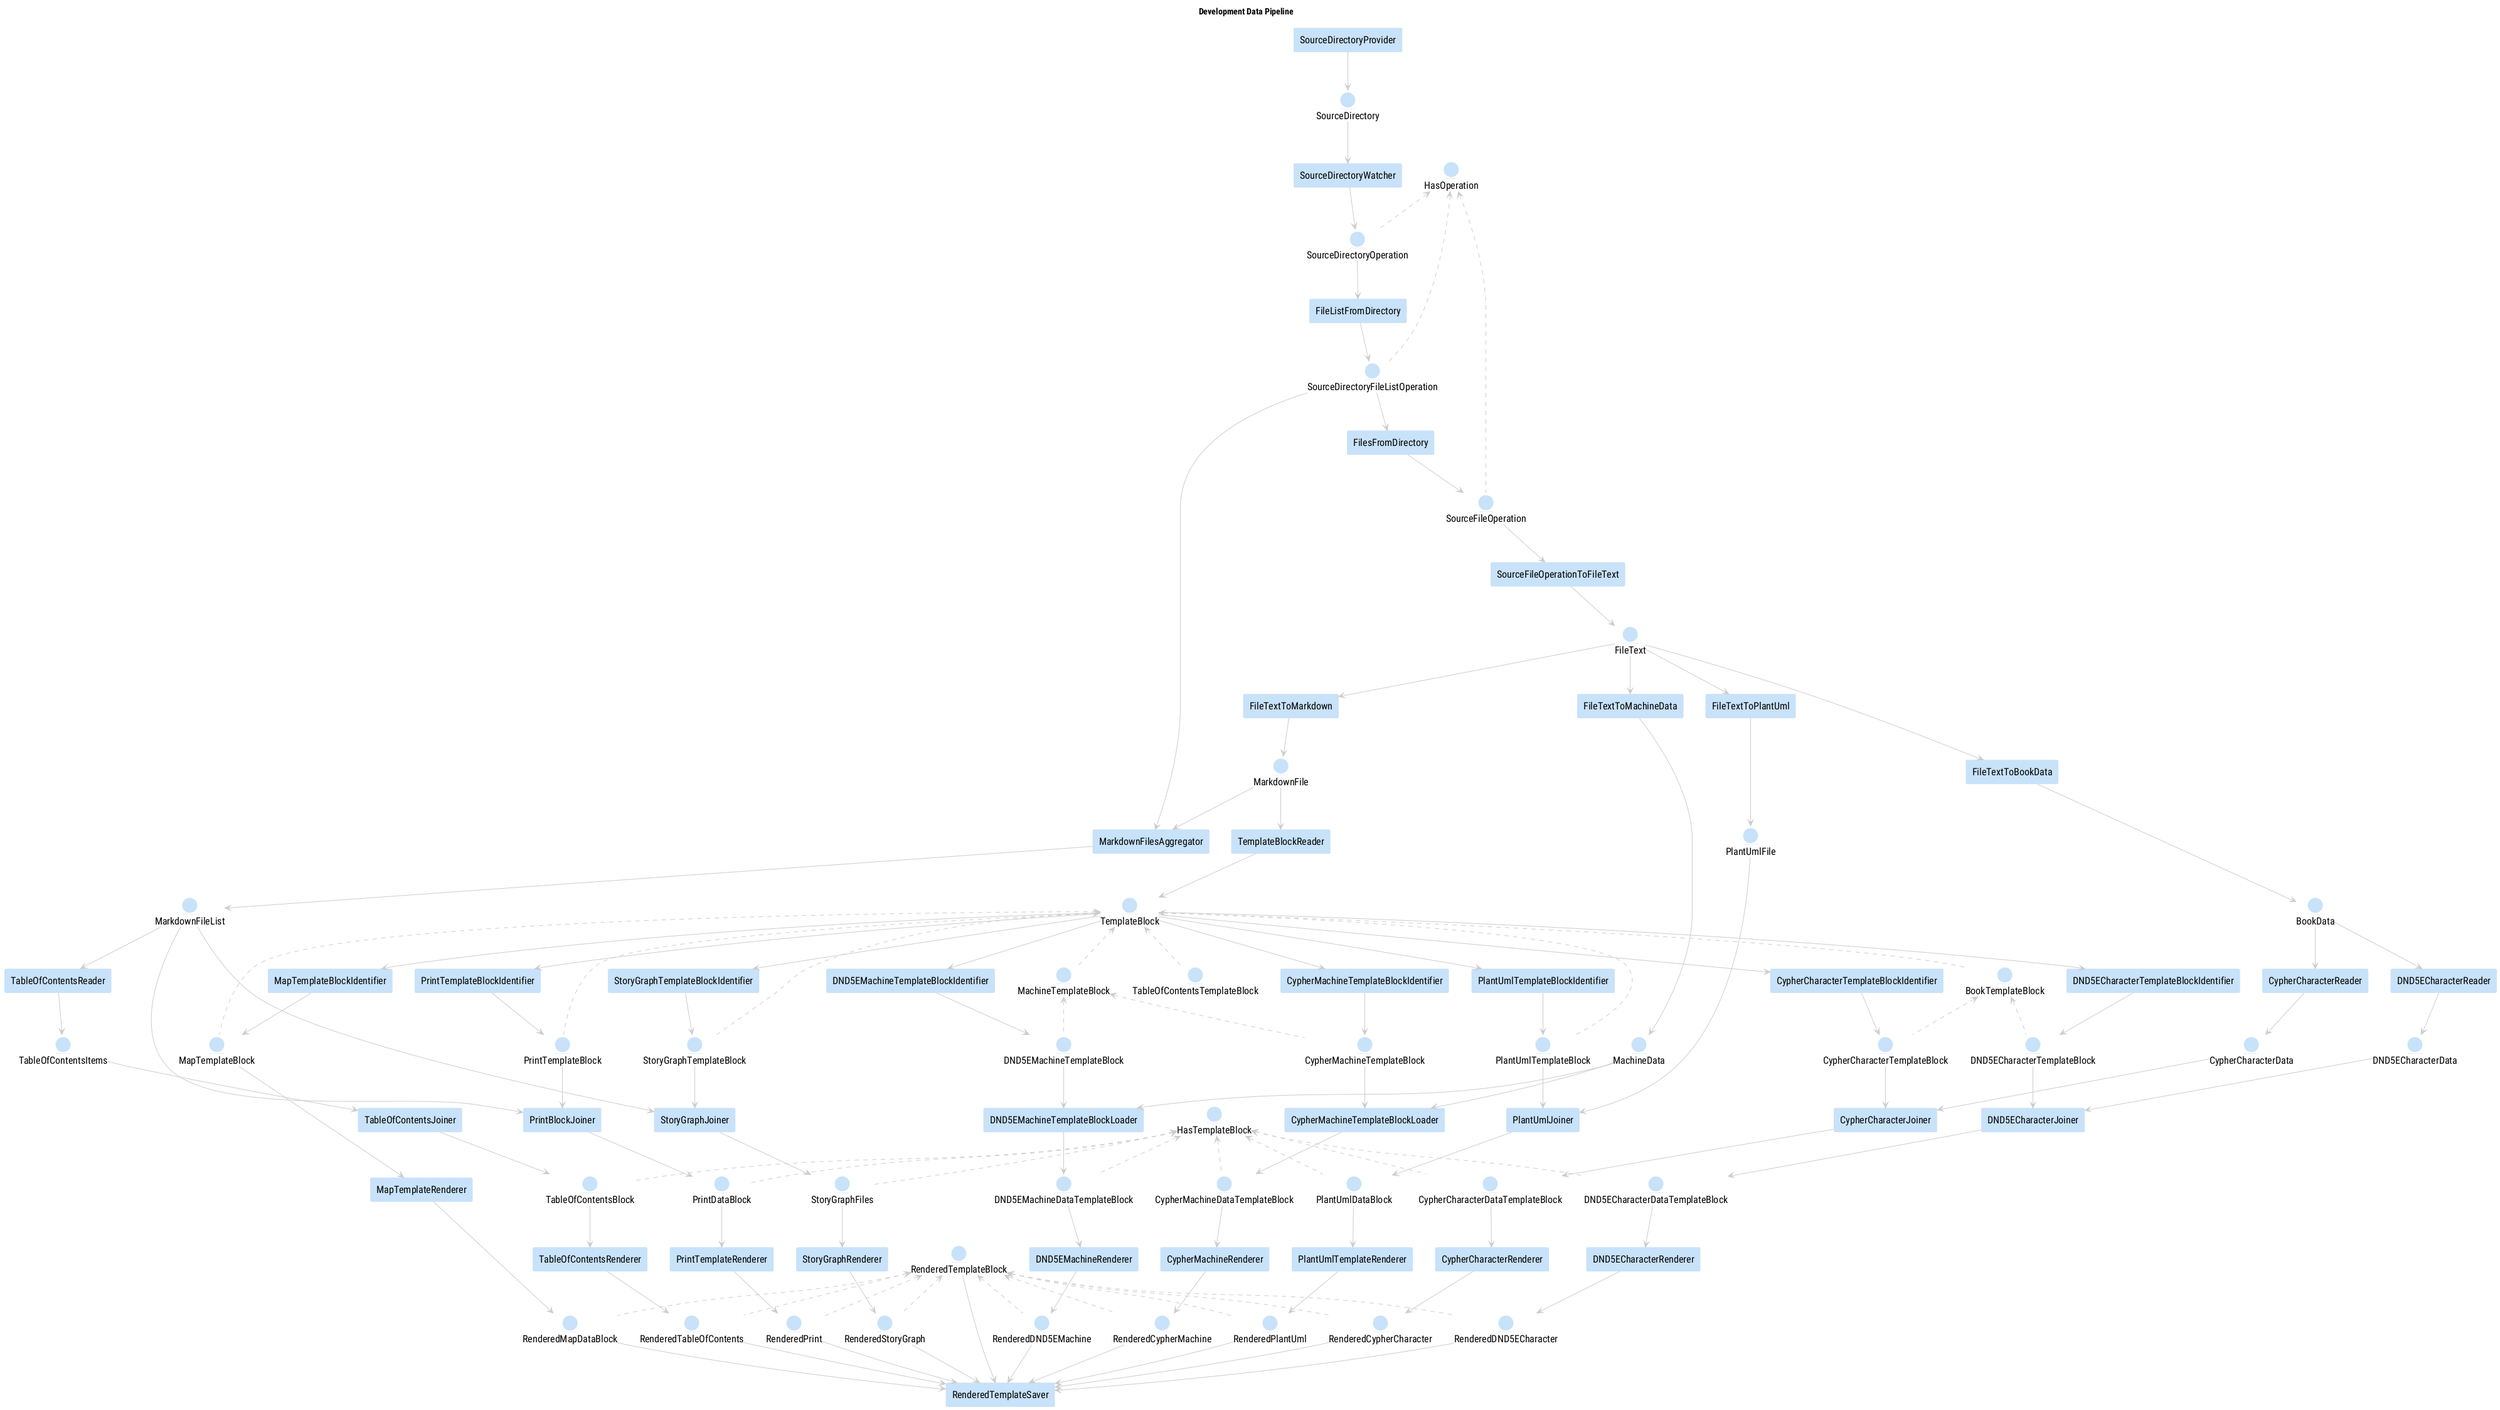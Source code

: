 @startuml
title Development Data Pipeline
 
hide circle
skinparam {
	DefaultFontName Roboto Condensed
	DefaultFontSize 16
	shadowing false
	' --barely-blue: hsl(208, 80%, 99%); #FAFDFE
	' --noon-blue: hsl(208, 80%, 88%); #C8E2F9
	' --morning-blue: hsl(208, 80%, 66%); #63ADEE
	' --barely-orange: hsl(32, 80%, 99%); #FEFDFA
	' --noon-orange: hsl(32, 80%, 88%); #F9E2C8
	' --morning-orange: hsl(32, 80%, 66%); #EEAD63
	' --evening-orange: hsl(32, 80%, 44%); #CA7616
	' --barely-green: hsl(96, 80%, 99%); #FCFEFA
	' --noon-green: hsl(96, 80%, 77%); #BBF395
	' --morning-green: hsl(96, 80%, 55%); #7AE830
	FileBorderColor #dddddd
	FileBackgroundColor #eeeeee
	ComponentBorderColor #dddddd
	ComponentBackgroundColor #eeeeee
	CloudBorderColor #dddddd
	CloudBackgroundColor #eeeeee
	ArrowColor #cccccc
	ActivityBackgroundColor #C8E2F9
	ActivityBorderColor #C8E2F9
	RectangleBackgroundColor #C8E2F9
	RectangleBorderColor #C8E2F9
	EntityBackgroundColor #C8E2F9
	EntityBorderColor #C8E2F9
}
 
rectangle CypherCharacterReader
rectangle CypherCharacterRenderer
rectangle CypherCharacterTemplateBlockIdentifier
rectangle CypherMachineRenderer
rectangle CypherMachineTemplateBlockIdentifier
rectangle DND5ECharacterReader
rectangle DND5ECharacterRenderer
rectangle DND5ECharacterTemplateBlockIdentifier
rectangle DND5EMachineRenderer
rectangle DND5EMachineTemplateBlockIdentifier
rectangle FileListFromDirectory
rectangle FilesFromDirectory
rectangle FileTextToBookData
rectangle FileTextToMachineData
rectangle FileTextToMarkdown
rectangle FileTextToPlantUml
rectangle MapTemplateBlockIdentifier
rectangle MapTemplateRenderer
rectangle PlantUmlTemplateBlockIdentifier
rectangle PlantUmlTemplateRenderer
rectangle PrintTemplateBlockIdentifier
rectangle PrintTemplateRenderer
rectangle RenderedTemplateSaver
rectangle SourceDirectoryProvider
rectangle SourceDirectoryWatcher
rectangle SourceFileOperationToFileText
rectangle StoryGraphRenderer
rectangle StoryGraphTemplateBlockIdentifier
rectangle TableOfContentsReader
rectangle TableOfContentsRenderer
rectangle TemplateBlockReader
rectangle CypherCharacterJoiner
rectangle CypherMachineTemplateBlockLoader
rectangle DND5ECharacterJoiner
rectangle DND5EMachineTemplateBlockLoader
rectangle MarkdownFilesAggregator
rectangle PlantUmlJoiner
rectangle PrintBlockJoiner
rectangle StoryGraphJoiner
rectangle TableOfContentsJoiner
entity "BookData" as BookData
entity "BookTemplateBlock" as BookTemplateBlock
entity "CypherCharacterData" as CypherCharacterData
entity "CypherCharacterDataTemplateBlock" as CypherCharacterDataTemplateBlock
entity "CypherCharacterTemplateBlock" as CypherCharacterTemplateBlock
entity "CypherMachineDataTemplateBlock" as CypherMachineDataTemplateBlock
entity "CypherMachineTemplateBlock" as CypherMachineTemplateBlock
entity "DND5ECharacterData" as DND5ECharacterData
entity "DND5ECharacterDataTemplateBlock" as DND5ECharacterDataTemplateBlock
entity "DND5ECharacterTemplateBlock" as DND5ECharacterTemplateBlock
entity "DND5EMachineDataTemplateBlock" as DND5EMachineDataTemplateBlock
entity "DND5EMachineTemplateBlock" as DND5EMachineTemplateBlock
entity "FileText" as FileText
entity "HasOperation" as HasOperation
entity "HasTemplateBlock" as HasTemplateBlock
entity "MachineData" as MachineData
entity "MachineTemplateBlock" as MachineTemplateBlock
entity "MapTemplateBlock" as MapTemplateBlock
entity "MarkdownFile" as MarkdownFile
entity "MarkdownFileList" as MarkdownFileList
entity "PlantUmlDataBlock" as PlantUmlDataBlock
entity "PlantUmlFile" as PlantUmlFile
entity "PlantUmlTemplateBlock" as PlantUmlTemplateBlock
entity "PrintDataBlock" as PrintDataBlock
entity "PrintTemplateBlock" as PrintTemplateBlock
entity "RenderedCypherCharacter" as RenderedCypherCharacter
entity "RenderedCypherMachine" as RenderedCypherMachine
entity "RenderedDND5ECharacter" as RenderedDND5ECharacter
entity "RenderedDND5EMachine" as RenderedDND5EMachine
entity "RenderedMapDataBlock" as RenderedMapDataBlock
entity "RenderedPlantUml" as RenderedPlantUml
entity "RenderedPrint" as RenderedPrint
entity "RenderedStoryGraph" as RenderedStoryGraph
entity "RenderedTableOfContents" as RenderedTableOfContents
entity "RenderedTemplateBlock" as RenderedTemplateBlock
entity "SourceDirectory" as SourceDirectory
entity "SourceDirectoryFileListOperation" as SourceDirectoryFileListOperation
entity "SourceDirectoryOperation" as SourceDirectoryOperation
entity "SourceFileOperation" as SourceFileOperation
entity "StoryGraphFiles" as StoryGraphFiles
entity "StoryGraphTemplateBlock" as StoryGraphTemplateBlock
entity "TableOfContentsBlock" as TableOfContentsBlock
entity "TableOfContentsItems" as TableOfContentsItems
entity "TableOfContentsTemplateBlock" as TableOfContentsTemplateBlock
entity "TemplateBlock" as TemplateBlock
TemplateBlock <.. BookTemplateBlock
HasTemplateBlock <.. CypherCharacterDataTemplateBlock
BookTemplateBlock <.. CypherCharacterTemplateBlock
HasTemplateBlock <.. CypherMachineDataTemplateBlock
MachineTemplateBlock <.. CypherMachineTemplateBlock
HasTemplateBlock <.. DND5ECharacterDataTemplateBlock
BookTemplateBlock <.. DND5ECharacterTemplateBlock
HasTemplateBlock <.. DND5EMachineDataTemplateBlock
MachineTemplateBlock <.. DND5EMachineTemplateBlock
TemplateBlock <.. MachineTemplateBlock
TemplateBlock <.. MapTemplateBlock
HasTemplateBlock <.. PlantUmlDataBlock
TemplateBlock <.. PlantUmlTemplateBlock
HasTemplateBlock <.. PrintDataBlock
TemplateBlock <.. PrintTemplateBlock
RenderedTemplateBlock <.. RenderedCypherCharacter
RenderedTemplateBlock <.. RenderedCypherMachine
RenderedTemplateBlock <.. RenderedDND5ECharacter
RenderedTemplateBlock <.. RenderedDND5EMachine
RenderedTemplateBlock <.. RenderedMapDataBlock
RenderedTemplateBlock <.. RenderedPlantUml
RenderedTemplateBlock <.. RenderedPrint
RenderedTemplateBlock <.. RenderedStoryGraph
RenderedTemplateBlock <.. RenderedTableOfContents
HasOperation <.. SourceDirectoryFileListOperation
HasOperation <.. SourceDirectoryOperation
HasOperation <.. SourceFileOperation
HasTemplateBlock <.. StoryGraphFiles
TemplateBlock <.. StoryGraphTemplateBlock
HasTemplateBlock <.. TableOfContentsBlock
TemplateBlock <.. TableOfContentsTemplateBlock
BookData --> CypherCharacterReader
BookData --> DND5ECharacterReader
CypherCharacterData --> CypherCharacterJoiner
CypherCharacterDataTemplateBlock --> CypherCharacterRenderer
CypherCharacterJoiner --> CypherCharacterDataTemplateBlock
CypherCharacterReader --> CypherCharacterData
CypherCharacterRenderer --> RenderedCypherCharacter
CypherCharacterTemplateBlock --> CypherCharacterJoiner
CypherCharacterTemplateBlockIdentifier --> CypherCharacterTemplateBlock
CypherMachineDataTemplateBlock --> CypherMachineRenderer
CypherMachineRenderer --> RenderedCypherMachine
CypherMachineTemplateBlock --> CypherMachineTemplateBlockLoader
CypherMachineTemplateBlockIdentifier --> CypherMachineTemplateBlock
CypherMachineTemplateBlockLoader --> CypherMachineDataTemplateBlock
DND5ECharacterData --> DND5ECharacterJoiner
DND5ECharacterDataTemplateBlock --> DND5ECharacterRenderer
DND5ECharacterJoiner --> DND5ECharacterDataTemplateBlock
DND5ECharacterReader --> DND5ECharacterData
DND5ECharacterRenderer --> RenderedDND5ECharacter
DND5ECharacterTemplateBlock --> DND5ECharacterJoiner
DND5ECharacterTemplateBlockIdentifier --> DND5ECharacterTemplateBlock
DND5EMachineDataTemplateBlock --> DND5EMachineRenderer
DND5EMachineRenderer --> RenderedDND5EMachine
DND5EMachineTemplateBlock --> DND5EMachineTemplateBlockLoader
DND5EMachineTemplateBlockIdentifier --> DND5EMachineTemplateBlock
DND5EMachineTemplateBlockLoader --> DND5EMachineDataTemplateBlock
FileListFromDirectory --> SourceDirectoryFileListOperation
FileText --> FileTextToBookData
FileText --> FileTextToMachineData
FileText --> FileTextToMarkdown
FileText --> FileTextToPlantUml
FileTextToBookData --> BookData
FileTextToMachineData --> MachineData
FileTextToMarkdown --> MarkdownFile
FileTextToPlantUml --> PlantUmlFile
FilesFromDirectory --> SourceFileOperation
MachineData --> CypherMachineTemplateBlockLoader
MachineData --> DND5EMachineTemplateBlockLoader
MapTemplateBlock --> MapTemplateRenderer
MapTemplateBlockIdentifier --> MapTemplateBlock
MapTemplateRenderer --> RenderedMapDataBlock
MarkdownFile --> MarkdownFilesAggregator
MarkdownFile --> TemplateBlockReader
MarkdownFileList --> PrintBlockJoiner
MarkdownFileList --> StoryGraphJoiner
MarkdownFileList --> TableOfContentsReader
MarkdownFilesAggregator --> MarkdownFileList
PlantUmlDataBlock --> PlantUmlTemplateRenderer
PlantUmlFile --> PlantUmlJoiner
PlantUmlJoiner --> PlantUmlDataBlock
PlantUmlTemplateBlock --> PlantUmlJoiner
PlantUmlTemplateBlockIdentifier --> PlantUmlTemplateBlock
PlantUmlTemplateRenderer --> RenderedPlantUml
PrintBlockJoiner --> PrintDataBlock
PrintDataBlock --> PrintTemplateRenderer
PrintTemplateBlock --> PrintBlockJoiner
PrintTemplateBlockIdentifier --> PrintTemplateBlock
PrintTemplateRenderer --> RenderedPrint
RenderedCypherCharacter --> RenderedTemplateSaver
RenderedCypherMachine --> RenderedTemplateSaver
RenderedDND5ECharacter --> RenderedTemplateSaver
RenderedDND5EMachine --> RenderedTemplateSaver
RenderedMapDataBlock --> RenderedTemplateSaver
RenderedPlantUml --> RenderedTemplateSaver
RenderedPrint --> RenderedTemplateSaver
RenderedStoryGraph --> RenderedTemplateSaver
RenderedTableOfContents --> RenderedTemplateSaver
RenderedTemplateBlock --> RenderedTemplateSaver
SourceDirectory --> SourceDirectoryWatcher
SourceDirectoryFileListOperation --> FilesFromDirectory
SourceDirectoryFileListOperation --> MarkdownFilesAggregator
SourceDirectoryOperation --> FileListFromDirectory
SourceDirectoryProvider --> SourceDirectory
SourceDirectoryWatcher --> SourceDirectoryOperation
SourceFileOperation --> SourceFileOperationToFileText
SourceFileOperationToFileText --> FileText
StoryGraphFiles --> StoryGraphRenderer
StoryGraphJoiner --> StoryGraphFiles
StoryGraphRenderer --> RenderedStoryGraph
StoryGraphTemplateBlock --> StoryGraphJoiner
StoryGraphTemplateBlockIdentifier --> StoryGraphTemplateBlock
TableOfContentsBlock --> TableOfContentsRenderer
TableOfContentsItems --> TableOfContentsJoiner
TableOfContentsJoiner --> TableOfContentsBlock
TableOfContentsReader --> TableOfContentsItems
TableOfContentsRenderer --> RenderedTableOfContents
TemplateBlock --> CypherCharacterTemplateBlockIdentifier
TemplateBlock --> CypherMachineTemplateBlockIdentifier
TemplateBlock --> DND5ECharacterTemplateBlockIdentifier
TemplateBlock --> DND5EMachineTemplateBlockIdentifier
TemplateBlock --> MapTemplateBlockIdentifier
TemplateBlock --> PlantUmlTemplateBlockIdentifier
TemplateBlock --> PrintTemplateBlockIdentifier
TemplateBlock --> StoryGraphTemplateBlockIdentifier
TemplateBlockReader --> TemplateBlock
@enduml